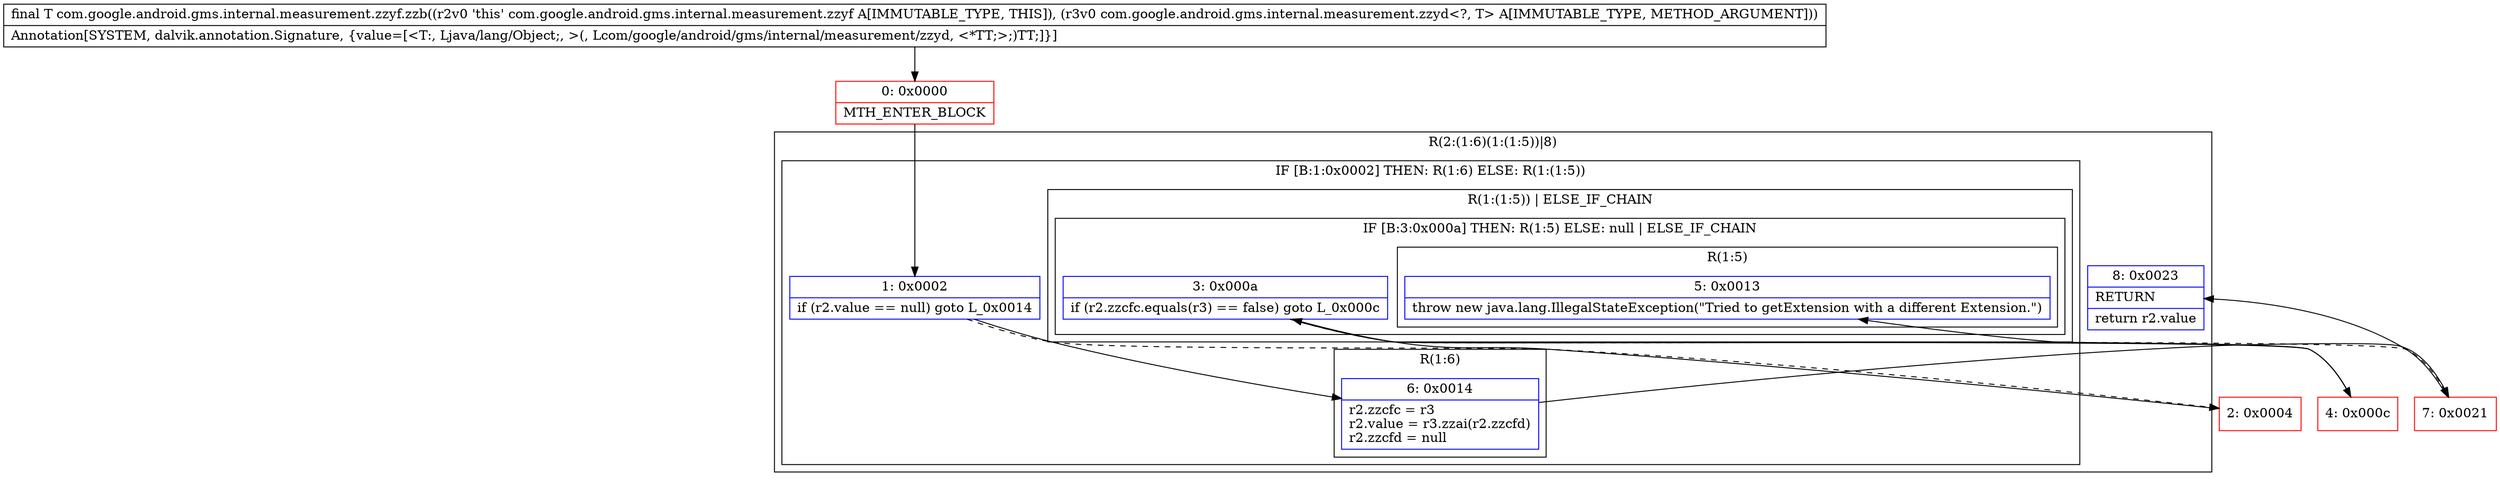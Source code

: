 digraph "CFG forcom.google.android.gms.internal.measurement.zzyf.zzb(Lcom\/google\/android\/gms\/internal\/measurement\/zzyd;)Ljava\/lang\/Object;" {
subgraph cluster_Region_57556828 {
label = "R(2:(1:6)(1:(1:5))|8)";
node [shape=record,color=blue];
subgraph cluster_IfRegion_1323893198 {
label = "IF [B:1:0x0002] THEN: R(1:6) ELSE: R(1:(1:5))";
node [shape=record,color=blue];
Node_1 [shape=record,label="{1\:\ 0x0002|if (r2.value == null) goto L_0x0014\l}"];
subgraph cluster_Region_1341004522 {
label = "R(1:6)";
node [shape=record,color=blue];
Node_6 [shape=record,label="{6\:\ 0x0014|r2.zzcfc = r3\lr2.value = r3.zzai(r2.zzcfd)\lr2.zzcfd = null\l}"];
}
subgraph cluster_Region_996660228 {
label = "R(1:(1:5)) | ELSE_IF_CHAIN\l";
node [shape=record,color=blue];
subgraph cluster_IfRegion_1224837355 {
label = "IF [B:3:0x000a] THEN: R(1:5) ELSE: null | ELSE_IF_CHAIN\l";
node [shape=record,color=blue];
Node_3 [shape=record,label="{3\:\ 0x000a|if (r2.zzcfc.equals(r3) == false) goto L_0x000c\l}"];
subgraph cluster_Region_1331697524 {
label = "R(1:5)";
node [shape=record,color=blue];
Node_5 [shape=record,label="{5\:\ 0x0013|throw new java.lang.IllegalStateException(\"Tried to getExtension with a different Extension.\")\l}"];
}
}
}
}
Node_8 [shape=record,label="{8\:\ 0x0023|RETURN\l|return r2.value\l}"];
}
Node_0 [shape=record,color=red,label="{0\:\ 0x0000|MTH_ENTER_BLOCK\l}"];
Node_2 [shape=record,color=red,label="{2\:\ 0x0004}"];
Node_4 [shape=record,color=red,label="{4\:\ 0x000c}"];
Node_7 [shape=record,color=red,label="{7\:\ 0x0021}"];
MethodNode[shape=record,label="{final T com.google.android.gms.internal.measurement.zzyf.zzb((r2v0 'this' com.google.android.gms.internal.measurement.zzyf A[IMMUTABLE_TYPE, THIS]), (r3v0 com.google.android.gms.internal.measurement.zzyd\<?, T\> A[IMMUTABLE_TYPE, METHOD_ARGUMENT]))  | Annotation[SYSTEM, dalvik.annotation.Signature, \{value=[\<T:, Ljava\/lang\/Object;, \>(, Lcom\/google\/android\/gms\/internal\/measurement\/zzyd, \<*TT;\>;)TT;]\}]\l}"];
MethodNode -> Node_0;
Node_1 -> Node_2[style=dashed];
Node_1 -> Node_6;
Node_6 -> Node_7;
Node_3 -> Node_4;
Node_3 -> Node_7[style=dashed];
Node_0 -> Node_1;
Node_2 -> Node_3;
Node_4 -> Node_5;
Node_7 -> Node_8;
}

